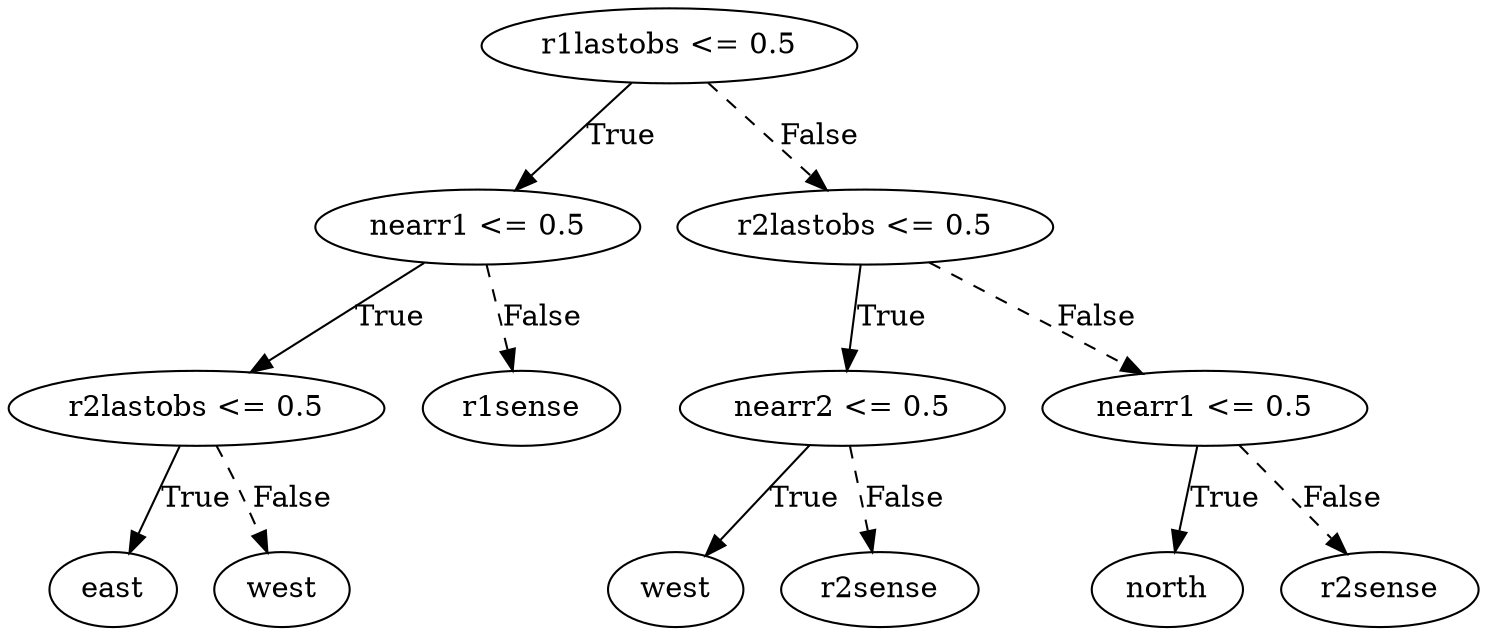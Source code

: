 digraph {
0 [label="r1lastobs <= 0.5"];
1 [label="nearr1 <= 0.5"];
2 [label="r2lastobs <= 0.5"];
3 [label="east"];
2 -> 3 [label="True"];
4 [label="west"];
2 -> 4 [style="dashed", label="False"];
1 -> 2 [label="True"];
5 [label="r1sense"];
1 -> 5 [style="dashed", label="False"];
0 -> 1 [label="True"];
6 [label="r2lastobs <= 0.5"];
7 [label="nearr2 <= 0.5"];
8 [label="west"];
7 -> 8 [label="True"];
9 [label="r2sense"];
7 -> 9 [style="dashed", label="False"];
6 -> 7 [label="True"];
10 [label="nearr1 <= 0.5"];
11 [label="north"];
10 -> 11 [label="True"];
12 [label="r2sense"];
10 -> 12 [style="dashed", label="False"];
6 -> 10 [style="dashed", label="False"];
0 -> 6 [style="dashed", label="False"];

}